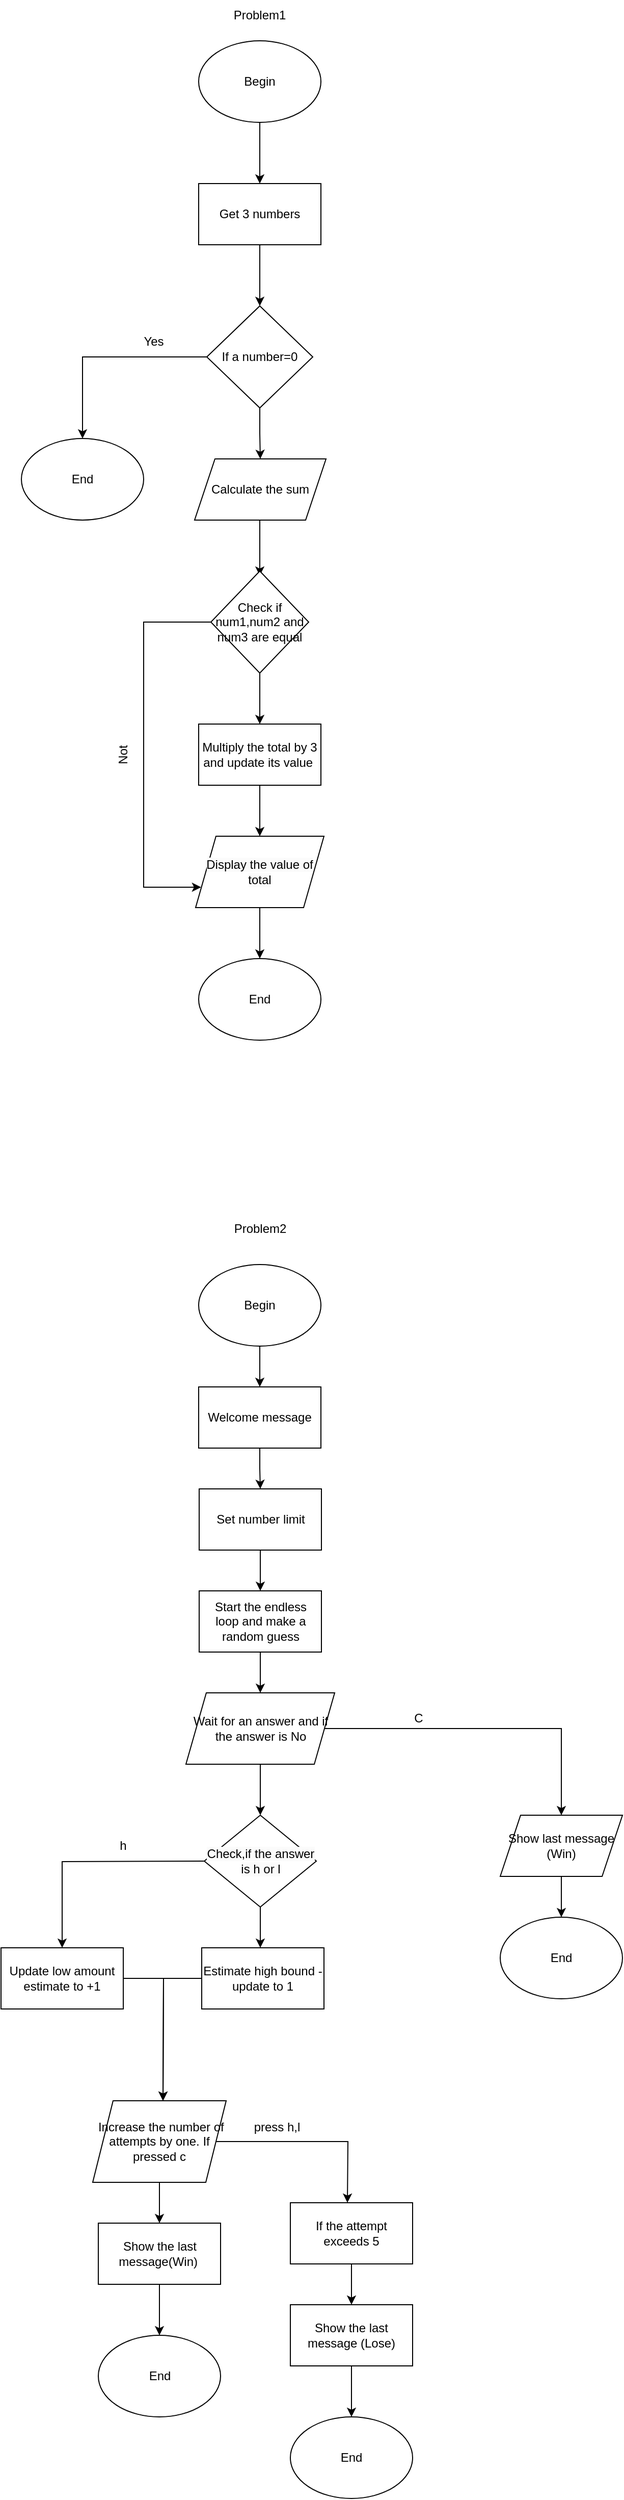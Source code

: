 <mxfile version="22.0.6" type="github">
  <diagram name="Sayfa -1" id="bmsgZCtZZ-5AFsBClS5B">
    <mxGraphModel dx="954" dy="622" grid="1" gridSize="10" guides="1" tooltips="1" connect="1" arrows="1" fold="1" page="1" pageScale="1" pageWidth="827" pageHeight="1169" math="0" shadow="0">
      <root>
        <mxCell id="0" />
        <mxCell id="1" parent="0" />
        <mxCell id="w_AHAtuaYFJrgY3aIRM--20" value="Problem1" style="text;html=1;strokeColor=none;fillColor=none;align=center;verticalAlign=middle;whiteSpace=wrap;rounded=0;" parent="1" vertex="1">
          <mxGeometry x="384" width="60" height="30" as="geometry" />
        </mxCell>
        <mxCell id="phnRR8jFc-2AYbye7Y-e-3" value="" style="edgeStyle=orthogonalEdgeStyle;rounded=0;orthogonalLoop=1;jettySize=auto;html=1;" parent="1" source="phnRR8jFc-2AYbye7Y-e-1" target="phnRR8jFc-2AYbye7Y-e-2" edge="1">
          <mxGeometry relative="1" as="geometry" />
        </mxCell>
        <mxCell id="phnRR8jFc-2AYbye7Y-e-1" value="Begin" style="ellipse;whiteSpace=wrap;html=1;" parent="1" vertex="1">
          <mxGeometry x="354" y="40" width="120" height="80" as="geometry" />
        </mxCell>
        <mxCell id="phnRR8jFc-2AYbye7Y-e-6" value="" style="edgeStyle=orthogonalEdgeStyle;rounded=0;orthogonalLoop=1;jettySize=auto;html=1;" parent="1" source="phnRR8jFc-2AYbye7Y-e-2" edge="1">
          <mxGeometry relative="1" as="geometry">
            <mxPoint x="414" y="300" as="targetPoint" />
          </mxGeometry>
        </mxCell>
        <mxCell id="phnRR8jFc-2AYbye7Y-e-2" value="Get 3 numbers" style="whiteSpace=wrap;html=1;" parent="1" vertex="1">
          <mxGeometry x="354" y="180" width="120" height="60" as="geometry" />
        </mxCell>
        <mxCell id="phnRR8jFc-2AYbye7Y-e-9" value="" style="edgeStyle=orthogonalEdgeStyle;rounded=0;orthogonalLoop=1;jettySize=auto;html=1;entryX=0.5;entryY=0;entryDx=0;entryDy=0;" parent="1" source="phnRR8jFc-2AYbye7Y-e-4" target="phnRR8jFc-2AYbye7Y-e-7" edge="1">
          <mxGeometry relative="1" as="geometry">
            <mxPoint x="280" y="430" as="targetPoint" />
          </mxGeometry>
        </mxCell>
        <mxCell id="phnRR8jFc-2AYbye7Y-e-11" value="" style="edgeStyle=orthogonalEdgeStyle;rounded=0;orthogonalLoop=1;jettySize=auto;html=1;" parent="1" source="phnRR8jFc-2AYbye7Y-e-4" target="phnRR8jFc-2AYbye7Y-e-10" edge="1">
          <mxGeometry relative="1" as="geometry" />
        </mxCell>
        <mxCell id="phnRR8jFc-2AYbye7Y-e-4" value="If a number=0" style="rhombus;whiteSpace=wrap;html=1;" parent="1" vertex="1">
          <mxGeometry x="362" y="300" width="104" height="100" as="geometry" />
        </mxCell>
        <mxCell id="phnRR8jFc-2AYbye7Y-e-7" value="End" style="ellipse;whiteSpace=wrap;html=1;" parent="1" vertex="1">
          <mxGeometry x="180" y="430" width="120" height="80" as="geometry" />
        </mxCell>
        <mxCell id="phnRR8jFc-2AYbye7Y-e-15" value="" style="edgeStyle=orthogonalEdgeStyle;rounded=0;orthogonalLoop=1;jettySize=auto;html=1;" parent="1" source="phnRR8jFc-2AYbye7Y-e-10" edge="1">
          <mxGeometry relative="1" as="geometry">
            <mxPoint x="414" y="564.5" as="targetPoint" />
          </mxGeometry>
        </mxCell>
        <mxCell id="phnRR8jFc-2AYbye7Y-e-10" value="Calculate the sum" style="shape=parallelogram;perimeter=parallelogramPerimeter;whiteSpace=wrap;html=1;fixedSize=1;" parent="1" vertex="1">
          <mxGeometry x="350" y="450" width="129" height="60" as="geometry" />
        </mxCell>
        <mxCell id="phnRR8jFc-2AYbye7Y-e-19" value="" style="edgeStyle=orthogonalEdgeStyle;rounded=0;orthogonalLoop=1;jettySize=auto;html=1;" parent="1" source="phnRR8jFc-2AYbye7Y-e-17" target="phnRR8jFc-2AYbye7Y-e-18" edge="1">
          <mxGeometry relative="1" as="geometry" />
        </mxCell>
        <mxCell id="ZxIxD0bRiLSrX2sxEqu0-2" value="" style="edgeStyle=orthogonalEdgeStyle;rounded=0;orthogonalLoop=1;jettySize=auto;html=1;entryX=0;entryY=0.75;entryDx=0;entryDy=0;" parent="1" source="phnRR8jFc-2AYbye7Y-e-17" target="phnRR8jFc-2AYbye7Y-e-20" edge="1">
          <mxGeometry relative="1" as="geometry">
            <mxPoint x="260" y="850" as="targetPoint" />
            <Array as="points">
              <mxPoint x="300" y="610" />
              <mxPoint x="300" y="870" />
            </Array>
          </mxGeometry>
        </mxCell>
        <mxCell id="phnRR8jFc-2AYbye7Y-e-17" value="Check if num1,num2 and num3 are equal" style="rhombus;whiteSpace=wrap;html=1;" parent="1" vertex="1">
          <mxGeometry x="366" y="560" width="96" height="100" as="geometry" />
        </mxCell>
        <mxCell id="phnRR8jFc-2AYbye7Y-e-21" value="" style="edgeStyle=orthogonalEdgeStyle;rounded=0;orthogonalLoop=1;jettySize=auto;html=1;" parent="1" source="phnRR8jFc-2AYbye7Y-e-18" target="phnRR8jFc-2AYbye7Y-e-20" edge="1">
          <mxGeometry relative="1" as="geometry" />
        </mxCell>
        <mxCell id="phnRR8jFc-2AYbye7Y-e-18" value="Multiply the total by 3 and update its value&amp;nbsp;" style="whiteSpace=wrap;html=1;" parent="1" vertex="1">
          <mxGeometry x="354" y="710" width="120" height="60" as="geometry" />
        </mxCell>
        <mxCell id="phnRR8jFc-2AYbye7Y-e-23" value="" style="edgeStyle=orthogonalEdgeStyle;rounded=0;orthogonalLoop=1;jettySize=auto;html=1;" parent="1" source="phnRR8jFc-2AYbye7Y-e-20" target="phnRR8jFc-2AYbye7Y-e-22" edge="1">
          <mxGeometry relative="1" as="geometry" />
        </mxCell>
        <mxCell id="phnRR8jFc-2AYbye7Y-e-20" value="&lt;span style=&quot;caret-color: rgb(0, 0, 0); color: rgb(0, 0, 0); font-family: Helvetica; font-size: 12px; font-style: normal; font-variant-caps: normal; font-weight: 400; letter-spacing: normal; text-align: center; text-indent: 0px; text-transform: none; word-spacing: 0px; -webkit-text-stroke-width: 0px; background-color: rgb(251, 251, 251); text-decoration: none; float: none; display: inline !important;&quot;&gt;Display the value of total&lt;/span&gt;" style="shape=parallelogram;perimeter=parallelogramPerimeter;whiteSpace=wrap;html=1;fixedSize=1;" parent="1" vertex="1">
          <mxGeometry x="351" y="820" width="126" height="70" as="geometry" />
        </mxCell>
        <mxCell id="phnRR8jFc-2AYbye7Y-e-22" value="End" style="ellipse;whiteSpace=wrap;html=1;" parent="1" vertex="1">
          <mxGeometry x="354" y="940" width="120" height="80" as="geometry" />
        </mxCell>
        <mxCell id="phnRR8jFc-2AYbye7Y-e-27" value="Problem2" style="text;html=1;align=center;verticalAlign=middle;resizable=0;points=[];autosize=1;strokeColor=none;fillColor=none;" parent="1" vertex="1">
          <mxGeometry x="379" y="1190" width="70" height="30" as="geometry" />
        </mxCell>
        <mxCell id="ZxIxD0bRiLSrX2sxEqu0-7" value="Not" style="text;html=1;strokeColor=none;fillColor=none;align=center;verticalAlign=middle;whiteSpace=wrap;rounded=0;rotation=270;" parent="1" vertex="1">
          <mxGeometry x="250" y="725" width="60" height="30" as="geometry" />
        </mxCell>
        <mxCell id="ZxIxD0bRiLSrX2sxEqu0-8" value="Yes" style="text;html=1;strokeColor=none;fillColor=none;align=center;verticalAlign=middle;whiteSpace=wrap;rounded=0;" parent="1" vertex="1">
          <mxGeometry x="280" y="320" width="60" height="30" as="geometry" />
        </mxCell>
        <mxCell id="GckN7NiXLWdMpV4eVx2x-3" value="" style="edgeStyle=orthogonalEdgeStyle;rounded=0;orthogonalLoop=1;jettySize=auto;html=1;" edge="1" parent="1" source="GckN7NiXLWdMpV4eVx2x-1" target="GckN7NiXLWdMpV4eVx2x-2">
          <mxGeometry relative="1" as="geometry" />
        </mxCell>
        <mxCell id="GckN7NiXLWdMpV4eVx2x-1" value="Begin" style="ellipse;whiteSpace=wrap;html=1;" vertex="1" parent="1">
          <mxGeometry x="354" y="1240" width="120" height="80" as="geometry" />
        </mxCell>
        <mxCell id="GckN7NiXLWdMpV4eVx2x-5" value="" style="edgeStyle=orthogonalEdgeStyle;rounded=0;orthogonalLoop=1;jettySize=auto;html=1;" edge="1" parent="1" source="GckN7NiXLWdMpV4eVx2x-2" target="GckN7NiXLWdMpV4eVx2x-4">
          <mxGeometry relative="1" as="geometry" />
        </mxCell>
        <mxCell id="GckN7NiXLWdMpV4eVx2x-2" value="Welcome message" style="whiteSpace=wrap;html=1;" vertex="1" parent="1">
          <mxGeometry x="354" y="1360" width="120" height="60" as="geometry" />
        </mxCell>
        <mxCell id="GckN7NiXLWdMpV4eVx2x-7" value="" style="edgeStyle=orthogonalEdgeStyle;rounded=0;orthogonalLoop=1;jettySize=auto;html=1;" edge="1" parent="1" source="GckN7NiXLWdMpV4eVx2x-4" target="GckN7NiXLWdMpV4eVx2x-6">
          <mxGeometry relative="1" as="geometry" />
        </mxCell>
        <mxCell id="GckN7NiXLWdMpV4eVx2x-4" value="Set number limit" style="whiteSpace=wrap;html=1;" vertex="1" parent="1">
          <mxGeometry x="354.5" y="1460" width="120" height="60" as="geometry" />
        </mxCell>
        <mxCell id="GckN7NiXLWdMpV4eVx2x-9" value="" style="edgeStyle=orthogonalEdgeStyle;rounded=0;orthogonalLoop=1;jettySize=auto;html=1;" edge="1" parent="1" source="GckN7NiXLWdMpV4eVx2x-6" target="GckN7NiXLWdMpV4eVx2x-8">
          <mxGeometry relative="1" as="geometry" />
        </mxCell>
        <mxCell id="GckN7NiXLWdMpV4eVx2x-6" value="Start the endless loop&amp;nbsp;and make a random guess" style="whiteSpace=wrap;html=1;" vertex="1" parent="1">
          <mxGeometry x="354.5" y="1560" width="120" height="60" as="geometry" />
        </mxCell>
        <mxCell id="GckN7NiXLWdMpV4eVx2x-11" value="" style="edgeStyle=orthogonalEdgeStyle;rounded=0;orthogonalLoop=1;jettySize=auto;html=1;" edge="1" parent="1" source="GckN7NiXLWdMpV4eVx2x-8">
          <mxGeometry relative="1" as="geometry">
            <mxPoint x="414.5" y="1780" as="targetPoint" />
          </mxGeometry>
        </mxCell>
        <mxCell id="GckN7NiXLWdMpV4eVx2x-13" value="" style="edgeStyle=orthogonalEdgeStyle;rounded=0;orthogonalLoop=1;jettySize=auto;html=1;entryX=0.5;entryY=0;entryDx=0;entryDy=0;" edge="1" parent="1" source="GckN7NiXLWdMpV4eVx2x-8" target="GckN7NiXLWdMpV4eVx2x-14">
          <mxGeometry relative="1" as="geometry">
            <mxPoint x="640.5" y="1780" as="targetPoint" />
          </mxGeometry>
        </mxCell>
        <mxCell id="GckN7NiXLWdMpV4eVx2x-8" value="Wait for an answer and if the answer is No" style="shape=parallelogram;perimeter=parallelogramPerimeter;whiteSpace=wrap;html=1;fixedSize=1;" vertex="1" parent="1">
          <mxGeometry x="341.5" y="1660" width="146" height="70" as="geometry" />
        </mxCell>
        <mxCell id="GckN7NiXLWdMpV4eVx2x-16" value="" style="edgeStyle=orthogonalEdgeStyle;rounded=0;orthogonalLoop=1;jettySize=auto;html=1;entryX=0.5;entryY=0;entryDx=0;entryDy=0;" edge="1" parent="1" source="GckN7NiXLWdMpV4eVx2x-14" target="GckN7NiXLWdMpV4eVx2x-17">
          <mxGeometry relative="1" as="geometry">
            <mxPoint x="640" y="1920" as="targetPoint" />
          </mxGeometry>
        </mxCell>
        <mxCell id="GckN7NiXLWdMpV4eVx2x-14" value="Show last message (Win)" style="shape=parallelogram;perimeter=parallelogramPerimeter;whiteSpace=wrap;html=1;fixedSize=1;" vertex="1" parent="1">
          <mxGeometry x="650" y="1780" width="120" height="60" as="geometry" />
        </mxCell>
        <mxCell id="GckN7NiXLWdMpV4eVx2x-17" value="End" style="ellipse;whiteSpace=wrap;html=1;" vertex="1" parent="1">
          <mxGeometry x="650" y="1880" width="120" height="80" as="geometry" />
        </mxCell>
        <mxCell id="GckN7NiXLWdMpV4eVx2x-20" value="" style="edgeStyle=orthogonalEdgeStyle;rounded=0;orthogonalLoop=1;jettySize=auto;html=1;entryX=0.5;entryY=0;entryDx=0;entryDy=0;" edge="1" parent="1" target="GckN7NiXLWdMpV4eVx2x-19">
          <mxGeometry relative="1" as="geometry">
            <mxPoint x="359" y="1825" as="sourcePoint" />
            <mxPoint x="229" y="1915" as="targetPoint" />
          </mxGeometry>
        </mxCell>
        <mxCell id="GckN7NiXLWdMpV4eVx2x-25" value="" style="edgeStyle=orthogonalEdgeStyle;rounded=0;orthogonalLoop=1;jettySize=auto;html=1;" edge="1" parent="1">
          <mxGeometry relative="1" as="geometry">
            <mxPoint x="414.5" y="1860" as="sourcePoint" />
            <mxPoint x="414.5" y="1910" as="targetPoint" />
          </mxGeometry>
        </mxCell>
        <mxCell id="GckN7NiXLWdMpV4eVx2x-35" value="" style="edgeStyle=orthogonalEdgeStyle;rounded=0;orthogonalLoop=1;jettySize=auto;html=1;" edge="1" parent="1" source="GckN7NiXLWdMpV4eVx2x-19">
          <mxGeometry relative="1" as="geometry">
            <mxPoint x="319" y="2060" as="targetPoint" />
          </mxGeometry>
        </mxCell>
        <mxCell id="GckN7NiXLWdMpV4eVx2x-19" value="Update low amount estimate to +1" style="whiteSpace=wrap;html=1;" vertex="1" parent="1">
          <mxGeometry x="160" y="1910" width="120" height="60" as="geometry" />
        </mxCell>
        <mxCell id="GckN7NiXLWdMpV4eVx2x-37" value="" style="edgeStyle=orthogonalEdgeStyle;rounded=0;orthogonalLoop=1;jettySize=auto;html=1;entryX=0.5;entryY=0;entryDx=0;entryDy=0;" edge="1" parent="1" source="GckN7NiXLWdMpV4eVx2x-29">
          <mxGeometry relative="1" as="geometry">
            <mxPoint x="319" y="2060" as="targetPoint" />
          </mxGeometry>
        </mxCell>
        <mxCell id="GckN7NiXLWdMpV4eVx2x-29" value="Estimate high bound - update to 1" style="rounded=0;whiteSpace=wrap;html=1;" vertex="1" parent="1">
          <mxGeometry x="357" y="1910" width="120" height="60" as="geometry" />
        </mxCell>
        <mxCell id="GckN7NiXLWdMpV4eVx2x-32" value="C" style="text;html=1;strokeColor=none;fillColor=none;align=center;verticalAlign=middle;whiteSpace=wrap;rounded=0;" vertex="1" parent="1">
          <mxGeometry x="540" y="1670" width="60" height="30" as="geometry" />
        </mxCell>
        <mxCell id="GckN7NiXLWdMpV4eVx2x-33" value="h" style="text;html=1;strokeColor=none;fillColor=none;align=center;verticalAlign=middle;whiteSpace=wrap;rounded=0;" vertex="1" parent="1">
          <mxGeometry x="250" y="1795" width="60" height="30" as="geometry" />
        </mxCell>
        <mxCell id="GckN7NiXLWdMpV4eVx2x-43" value="" style="edgeStyle=orthogonalEdgeStyle;rounded=0;orthogonalLoop=1;jettySize=auto;html=1;" edge="1" parent="1" source="GckN7NiXLWdMpV4eVx2x-41" target="GckN7NiXLWdMpV4eVx2x-42">
          <mxGeometry relative="1" as="geometry" />
        </mxCell>
        <mxCell id="GckN7NiXLWdMpV4eVx2x-48" value="" style="edgeStyle=orthogonalEdgeStyle;rounded=0;orthogonalLoop=1;jettySize=auto;html=1;" edge="1" parent="1" source="GckN7NiXLWdMpV4eVx2x-41">
          <mxGeometry relative="1" as="geometry">
            <mxPoint x="500" y="2160" as="targetPoint" />
          </mxGeometry>
        </mxCell>
        <mxCell id="GckN7NiXLWdMpV4eVx2x-41" value="&amp;nbsp;Increase the number of attempts by one. If pressed c" style="shape=parallelogram;perimeter=parallelogramPerimeter;whiteSpace=wrap;html=1;fixedSize=1;" vertex="1" parent="1">
          <mxGeometry x="250" y="2060" width="131" height="80" as="geometry" />
        </mxCell>
        <mxCell id="GckN7NiXLWdMpV4eVx2x-45" value="" style="edgeStyle=orthogonalEdgeStyle;rounded=0;orthogonalLoop=1;jettySize=auto;html=1;entryX=0.5;entryY=0;entryDx=0;entryDy=0;" edge="1" parent="1" source="GckN7NiXLWdMpV4eVx2x-42" target="GckN7NiXLWdMpV4eVx2x-46">
          <mxGeometry relative="1" as="geometry">
            <mxPoint x="315.5" y="2320" as="targetPoint" />
          </mxGeometry>
        </mxCell>
        <mxCell id="GckN7NiXLWdMpV4eVx2x-42" value="Show the last message(Win)&amp;nbsp;" style="whiteSpace=wrap;html=1;" vertex="1" parent="1">
          <mxGeometry x="255.5" y="2180" width="120" height="60" as="geometry" />
        </mxCell>
        <mxCell id="GckN7NiXLWdMpV4eVx2x-46" value="End" style="ellipse;whiteSpace=wrap;html=1;" vertex="1" parent="1">
          <mxGeometry x="255.5" y="2290" width="120" height="80" as="geometry" />
        </mxCell>
        <mxCell id="GckN7NiXLWdMpV4eVx2x-53" value="" style="edgeStyle=orthogonalEdgeStyle;rounded=0;orthogonalLoop=1;jettySize=auto;html=1;" edge="1" parent="1" source="GckN7NiXLWdMpV4eVx2x-51" target="GckN7NiXLWdMpV4eVx2x-52">
          <mxGeometry relative="1" as="geometry" />
        </mxCell>
        <mxCell id="GckN7NiXLWdMpV4eVx2x-51" value="If the attempt exceeds 5" style="rounded=0;whiteSpace=wrap;html=1;" vertex="1" parent="1">
          <mxGeometry x="444" y="2160" width="120" height="60" as="geometry" />
        </mxCell>
        <mxCell id="GckN7NiXLWdMpV4eVx2x-55" value="" style="edgeStyle=orthogonalEdgeStyle;rounded=0;orthogonalLoop=1;jettySize=auto;html=1;entryX=0.5;entryY=0;entryDx=0;entryDy=0;" edge="1" parent="1" source="GckN7NiXLWdMpV4eVx2x-52" target="GckN7NiXLWdMpV4eVx2x-56">
          <mxGeometry relative="1" as="geometry">
            <mxPoint x="504" y="2400" as="targetPoint" />
          </mxGeometry>
        </mxCell>
        <mxCell id="GckN7NiXLWdMpV4eVx2x-52" value="Show the last message (Lose)" style="rounded=0;whiteSpace=wrap;html=1;" vertex="1" parent="1">
          <mxGeometry x="444" y="2260" width="120" height="60" as="geometry" />
        </mxCell>
        <mxCell id="GckN7NiXLWdMpV4eVx2x-56" value="End" style="ellipse;whiteSpace=wrap;html=1;" vertex="1" parent="1">
          <mxGeometry x="444" y="2370" width="120" height="80" as="geometry" />
        </mxCell>
        <mxCell id="GckN7NiXLWdMpV4eVx2x-57" value="press h,l" style="text;html=1;strokeColor=none;fillColor=none;align=center;verticalAlign=middle;whiteSpace=wrap;rounded=0;" vertex="1" parent="1">
          <mxGeometry x="401" y="2071" width="60" height="30" as="geometry" />
        </mxCell>
        <mxCell id="GckN7NiXLWdMpV4eVx2x-58" value="&lt;span style=&quot;caret-color: rgb(0, 0, 0); color: rgb(0, 0, 0); font-family: Helvetica; font-size: 12px; font-style: normal; font-variant-caps: normal; font-weight: 400; letter-spacing: normal; text-align: center; text-indent: 0px; text-transform: none; word-spacing: 0px; -webkit-text-stroke-width: 0px; background-color: rgb(251, 251, 251); text-decoration: none; float: none; display: inline !important;&quot;&gt;Check,if the answer is h or l&lt;/span&gt;" style="rhombus;whiteSpace=wrap;html=1;" vertex="1" parent="1">
          <mxGeometry x="359.5" y="1780" width="110" height="90" as="geometry" />
        </mxCell>
      </root>
    </mxGraphModel>
  </diagram>
</mxfile>
